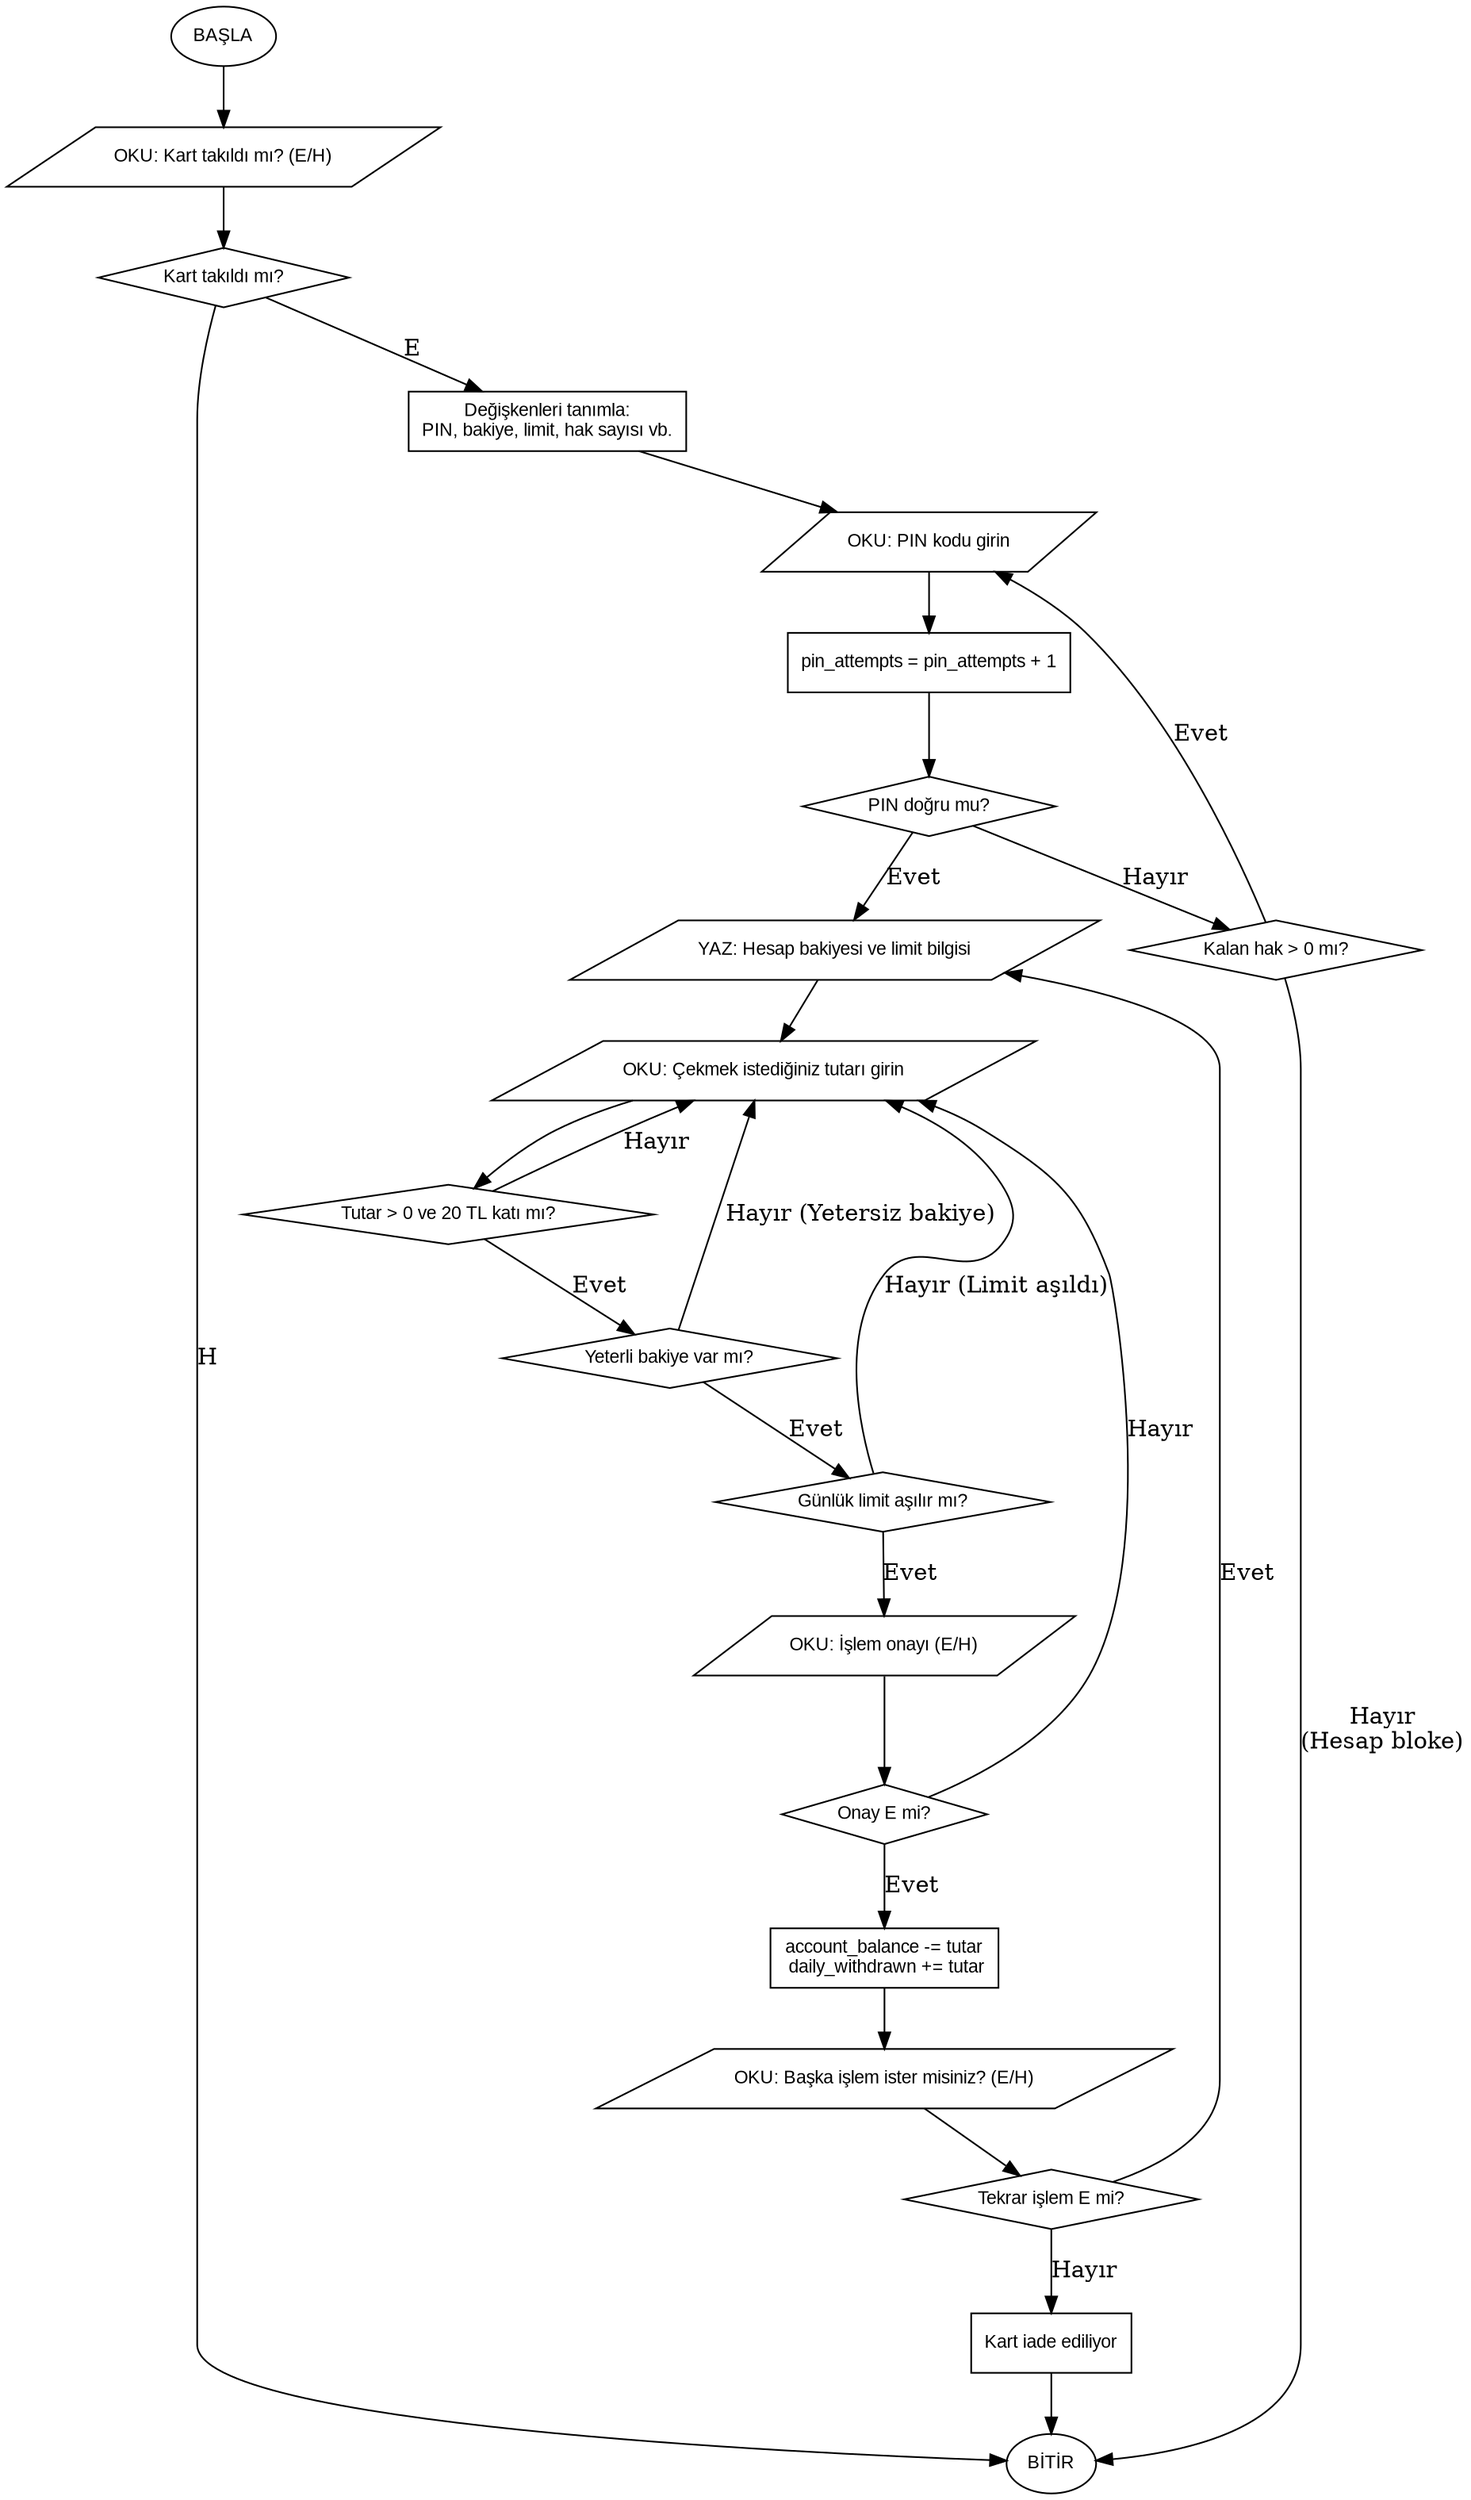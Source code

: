 digraph ATM_ParaCekme {
    rankdir=TB;
    node [fontname="Arial", fontsize=11];

    // Düğüm stilleri
    start [shape=oval, label="BAŞLA"];
    end [shape=oval, label="BİTİR"];

    // Girdi / çıktı düğümleri
    kart [shape=parallelogram, label="OKU: Kart takıldı mı? (E/H)"];
    pin_giris [shape=parallelogram, label="OKU: PIN kodu girin"];
    bakiye_yaz [shape=parallelogram, label="YAZ: Hesap bakiyesi ve limit bilgisi"];
    tutar_giris [shape=parallelogram, label="OKU: Çekmek istediğiniz tutarı girin"];
    onay_giris [shape=parallelogram, label="OKU: İşlem onayı (E/H)"];
    tekrar_giris [shape=parallelogram, label="OKU: Başka işlem ister misiniz? (E/H)"];

    // İşlem düğümleri
    tanimla [shape=box, label="Değişkenleri tanımla:\nPIN, bakiye, limit, hak sayısı vb."];
    pin_arttir [shape=box, label="pin_attempts = pin_attempts + 1"];
    bakiye_azalt [shape=box, label="account_balance -= tutar\n daily_withdrawn += tutar"];
    cikis [shape=box, label="Kart iade ediliyor"];

    // Karar düğümleri
    kart_kontrol [shape=diamond, label="Kart takıldı mı?"];
    pin_dogrula [shape=diamond, label="PIN doğru mu?"];
    hak_var_mi [shape=diamond, label="Kalan hak > 0 mı?"];
    tutar_kontrol [shape=diamond, label="Tutar > 0 ve 20 TL katı mı?"];
    bakiye_kontrol [shape=diamond, label="Yeterli bakiye var mı?"];
    limit_kontrol [shape=diamond, label="Günlük limit aşılır mı?"];
    onay [shape=diamond, label="Onay E mi?"];
    tekrar [shape=diamond, label="Tekrar işlem E mi?"];

    // Akış bağlantıları
    start -> kart;
    kart -> kart_kontrol;
    kart_kontrol -> tanimla [label="E"];
    kart_kontrol -> end [label="H"];

    tanimla -> pin_giris;
    pin_giris -> pin_arttir;
    pin_arttir -> pin_dogrula;

    pin_dogrula -> bakiye_yaz [label="Evet"];
    pin_dogrula -> hak_var_mi [label="Hayır"];

    hak_var_mi -> pin_giris [label="Evet"];
    hak_var_mi -> end [label="Hayır\n(Hesap bloke)"];

    bakiye_yaz -> tutar_giris;
    tutar_giris -> tutar_kontrol;

    tutar_kontrol -> bakiye_kontrol [label="Evet"];
    tutar_kontrol -> tutar_giris [label="Hayır"];

    bakiye_kontrol -> limit_kontrol [label="Evet"];
    bakiye_kontrol -> tutar_giris [label="Hayır (Yetersiz bakiye)"];

    limit_kontrol -> onay_giris [label="Evet"];
    limit_kontrol -> tutar_giris [label="Hayır (Limit aşıldı)"];

    onay_giris -> onay;
    onay -> bakiye_azalt [label="Evet"];
    onay -> tutar_giris [label="Hayır"];

    bakiye_azalt -> tekrar_giris;
    tekrar_giris -> tekrar;

    tekrar -> bakiye_yaz [label="Evet"];
    tekrar -> cikis [label="Hayır"];

    cikis -> end;
}
